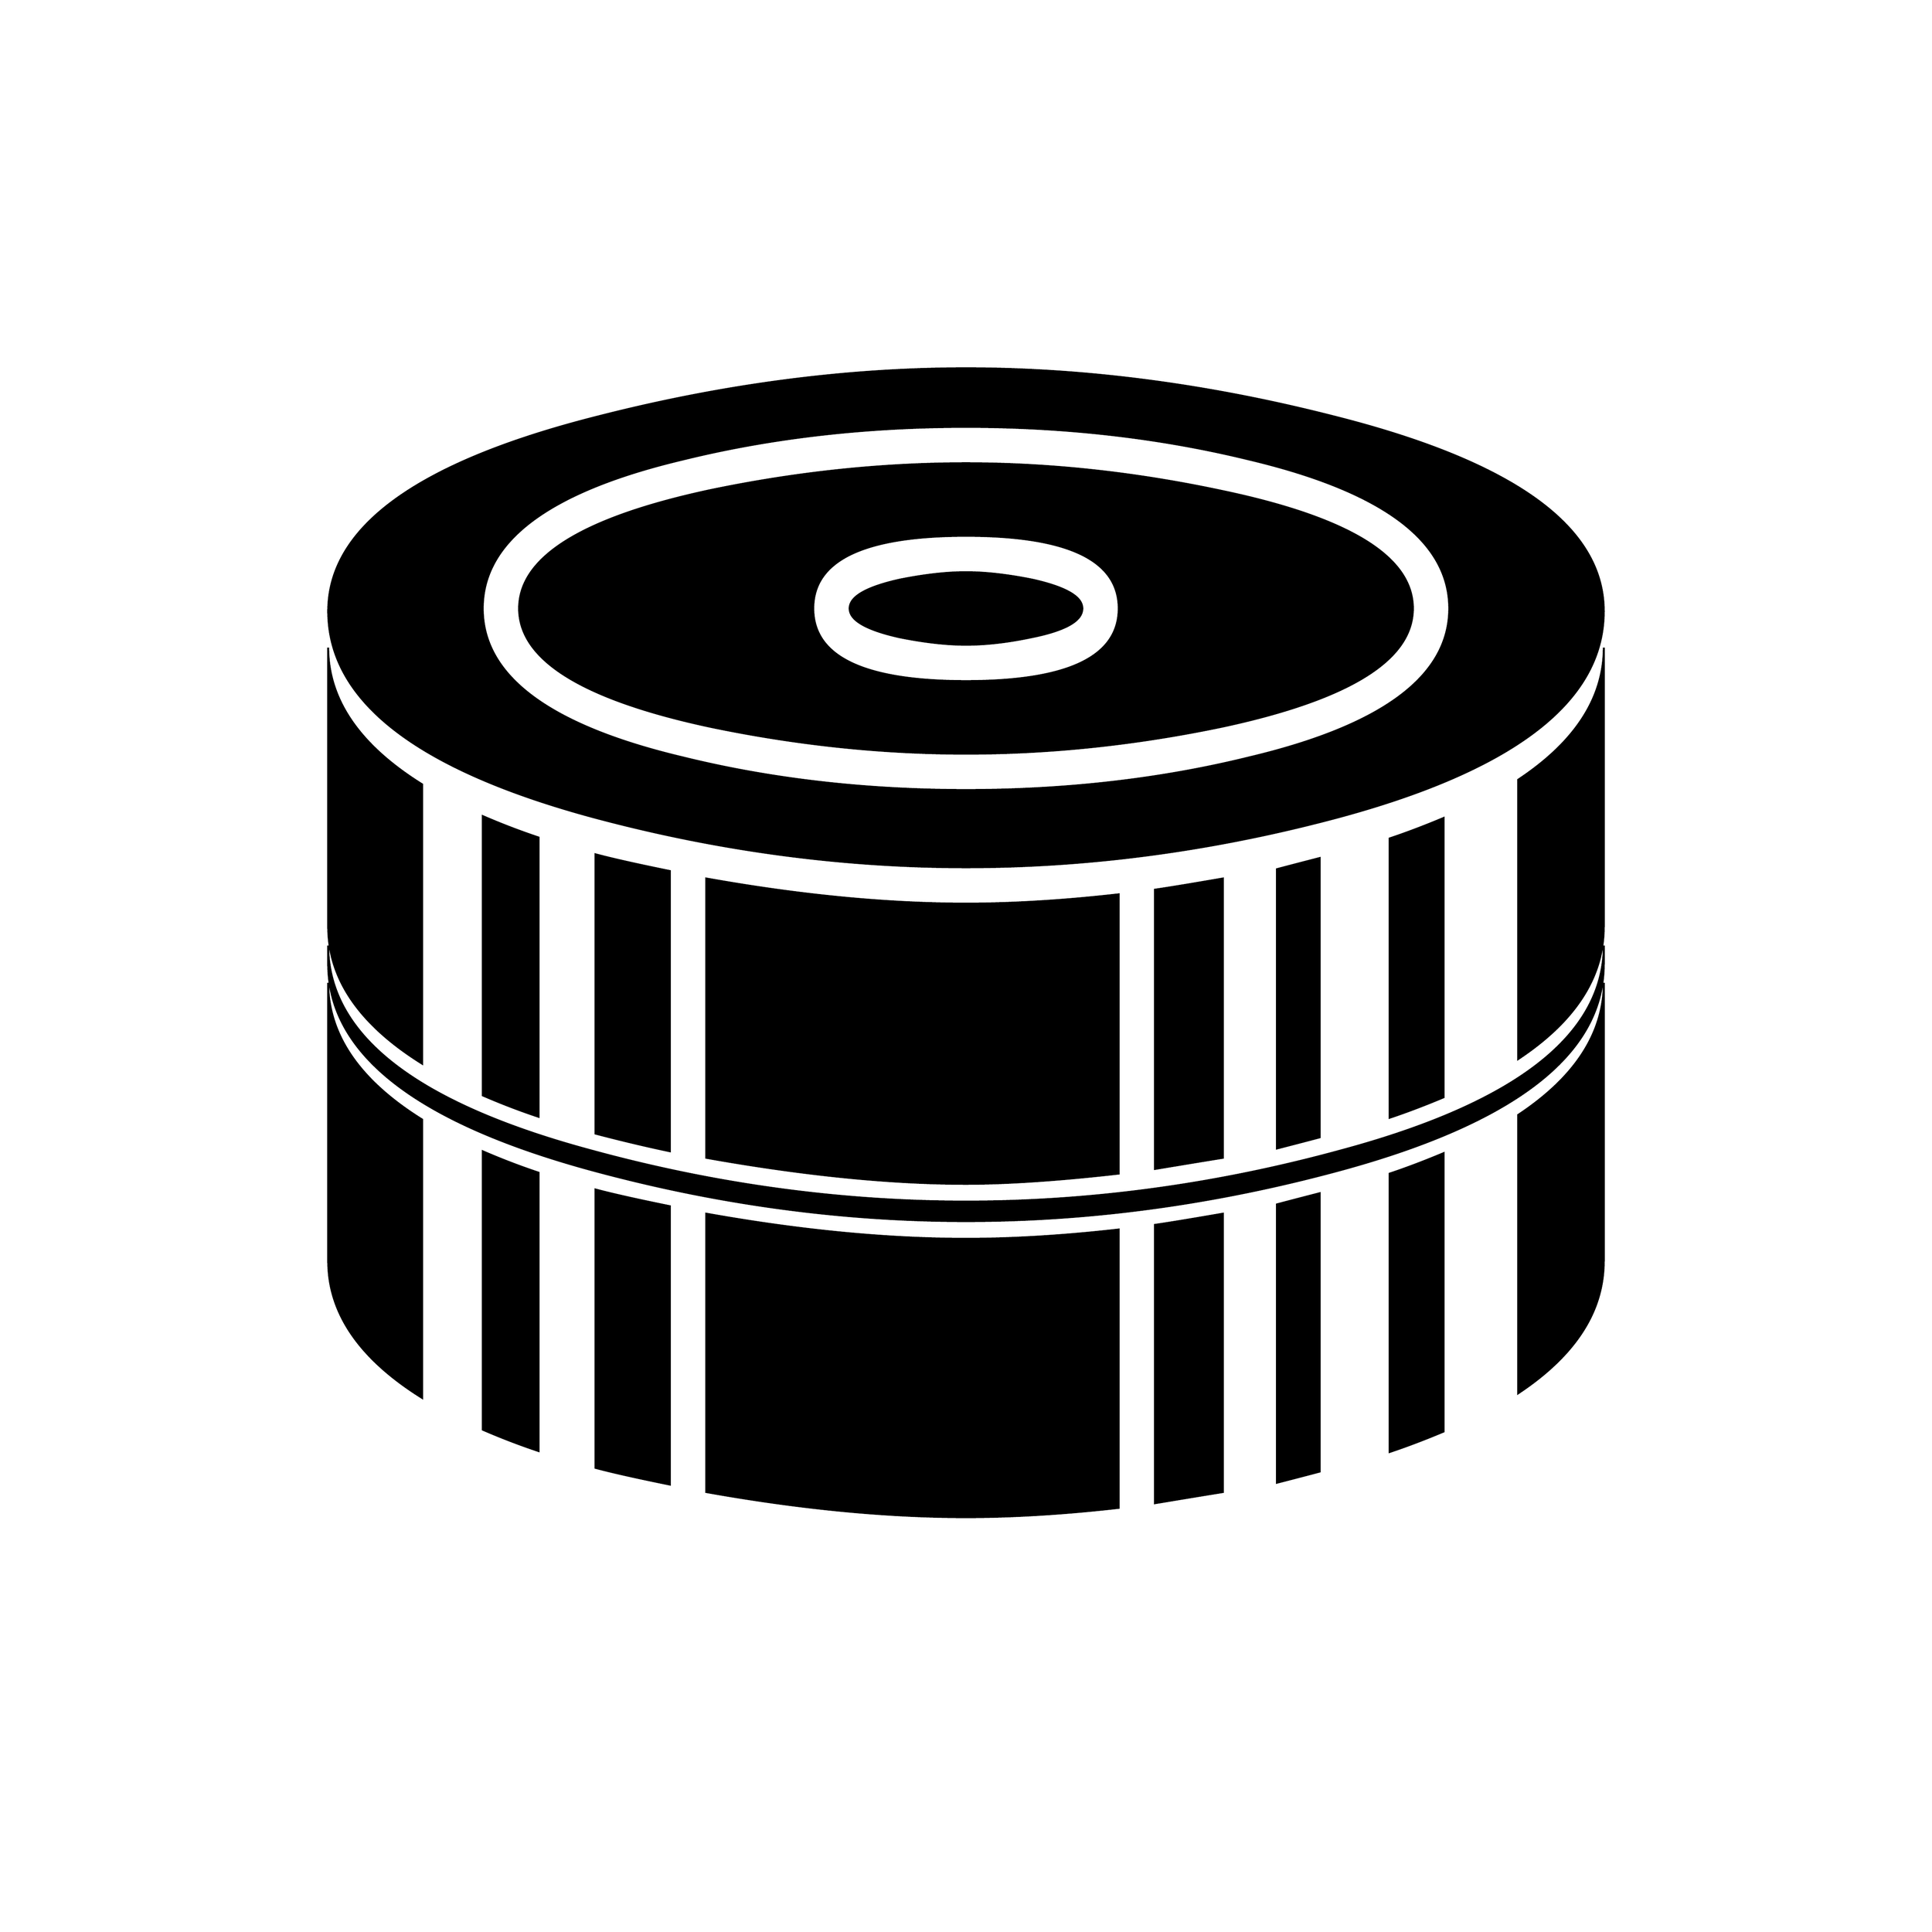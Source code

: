 


\begin{tikzpicture}[y=0.80pt, x=0.80pt, yscale=-1.0, xscale=1.0, inner sep=0pt, outer sep=0pt]
\begin{scope}[shift={(100.0,1706.0)},nonzero rule]
  \path[draw=.,fill=.,line width=1.600pt] (1709.0,-624.0) ..
    controls (1709.0,-570.0) and (1678.333,-522.667) ..
    (1617.0,-482.0) -- (1617.0,-782.0) .. controls
    (1678.333,-822.667) and (1709.0,-870.0) .. (1709.0,-924.0) --
    (1709.0,-624.0) -- cycle(1537.0,-441.0) .. controls
    (1516.333,-432.333) and (1497.0,-425.0) .. (1479.0,-419.0) --
    (1479.0,-719.0) .. controls (1497.0,-725.0) and
    (1516.333,-732.333) .. (1537.0,-741.0) -- (1537.0,-441.0) --
    cycle(1709.0,-265.0) .. controls (1709.0,-211.0) and
    (1678.333,-163.667) .. (1617.0,-123.0) -- (1617.0,-422.0) ..
    controls (1678.333,-462.667) and (1709.0,-510.0) ..
    (1709.0,-564.0) -- (1709.0,-265.0) -- cycle(1709.0,-963.0)
    .. controls (1709.0,-867.0) and (1614.333,-793.333) ..
    (1425.0,-742.0) .. controls (1291.0,-706.0) and
    (1157.333,-688.0) .. (1024.0,-688.0) .. controls
    (890.667,-688.0) and (757.0,-706.0) .. (623.0,-742.0) ..
    controls (433.667,-793.333) and (339.0,-867.0) .. (339.0,-963.0)
    .. controls (339.0,-1053.667) and (435.333,-1123.333) ..
    (628.0,-1172.0) .. controls (763.333,-1206.667) and
    (895.333,-1224.0) .. (1024.0,-1224.0) .. controls
    (1152.667,-1224.0) and (1284.667,-1206.667) .. (1420.0,-1172.0) ..
    controls (1612.667,-1123.333) and (1709.0,-1053.667) ..
    (1709.0,-963.0) -- cycle(1404.0,-398.0) .. controls
    (1394.0,-395.333) and (1378.667,-391.333) .. (1358.0,-386.0) --
    (1358.0,-686.0) .. controls (1368.0,-688.667) and
    (1383.333,-692.667) .. (1404.0,-698.0) -- (1404.0,-398.0) --
    cycle(1300.0,-376.0) .. controls (1283.333,-373.333) and
    (1259.0,-369.333) .. (1227.0,-364.0) -- (1227.0,-664.0) ..
    controls (1241.0,-666.0) and (1265.333,-670.0) ..
    (1300.0,-676.0) -- (1300.0,-376.0) -- cycle(1537.0,-82.0) ..
    controls (1516.333,-73.333) and (1497.0,-66.0) .. (1479.0,-60.0)
    -- (1479.0,-359.0) .. controls (1497.0,-365.0) and
    (1516.333,-372.333) .. (1537.0,-381.0) -- (1537.0,-82.0) --
    cycle(1404.0,-39.0) .. controls (1394.0,-36.333) and
    (1378.667,-32.333) .. (1358.0,-27.0) -- (1358.0,-326.0) ..
    controls (1368.0,-328.667) and (1383.333,-332.667) ..
    (1404.0,-338.0) -- (1404.0,-39.0) -- cycle(1709.0,-584.0) ..
    controls (1709.0,-488.0) and (1615.0,-414.333) ..
    (1427.0,-363.0) .. controls (1292.333,-326.333) and
    (1158.0,-308.0) .. (1024.0,-308.0) .. controls
    (890.0,-308.0) and (755.667,-326.333) .. (621.0,-363.0) ..
    controls (433.0,-414.333) and (339.0,-488.0) .. (339.0,-584.0)
    -- (339.0,-604.0) .. controls (339.0,-508.0) and
    (433.0,-434.667) .. (621.0,-384.0) .. controls (755.0,-347.333)
    and (889.333,-329.0) .. (1024.0,-329.0) .. controls
    (1158.667,-329.0) and (1293.0,-347.333) .. (1427.0,-384.0) ..
    controls (1615.0,-434.667) and (1709.0,-508.0) ..
    (1709.0,-604.0) -- (1709.0,-584.0) -- cycle(1188.0,-359.0)
    .. controls (1123.333,-351.667) and (1068.667,-348.0) ..
    (1024.0,-348.0) .. controls (942.667,-348.0) and
    (849.667,-357.333) .. (745.0,-376.0) -- (745.0,-676.0) ..
    controls (845.667,-658.0) and (938.667,-649.0) ..
    (1024.0,-649.0) .. controls (1074.667,-649.0) and
    (1129.333,-652.333) .. (1188.0,-659.0) -- (1188.0,-359.0) --
    cycle(1300.0,-17.0) .. controls (1283.333,-14.333) and
    (1259.0,-10.333) .. (1227.0,-5.0) -- (1227.0,-304.0) ..
    controls (1241.0,-306.0) and (1265.333,-310.0) ..
    (1300.0,-316.0) -- (1300.0,-17.0) -- cycle(706.0,-383.0) ..
    controls (680.667,-388.333) and (654.0,-394.667) .. (626.0,-402.0)
    -- (626.0,-702.0) .. controls (643.333,-697.333) and
    (670.0,-691.333) .. (706.0,-684.0) -- (706.0,-383.0) --
    cycle(1188.0,0.0) .. controls (1129.333,6.667) and (1074.667,10.0)
    .. (1024.0,10.0) .. controls (938.667,10.0) and (845.667,1.0) ..
    (745.0,-17.0) -- (745.0,-316.0) .. controls (845.667,-298.0)
    and (938.667,-289.0) .. (1024.0,-289.0) .. controls
    (1074.667,-289.0) and (1129.333,-292.333) .. (1188.0,-299.0) --
    (1188.0,0.0) -- cycle(565.0,-420.0) .. controls
    (545.0,-426.667) and (525.0,-434.333) .. (505.0,-443.0) --
    (505.0,-743.0) .. controls (525.0,-734.333) and (545.0,-726.667)
    .. (565.0,-720.0) -- (565.0,-420.0) -- cycle(440.0,-477.0)
    .. controls (372.667,-519.0) and (339.0,-568.0) ..
    (339.0,-624.0) -- (339.0,-924.0) .. controls (339.0,-868.0)
    and (372.667,-819.0) .. (440.0,-777.0) -- (440.0,-477.0) --
    cycle(706.0,-25.0) .. controls (670.0,-32.333) and
    (643.333,-38.333) .. (626.0,-43.0) -- (626.0,-342.0) .. controls
    (643.333,-337.333) and (670.0,-331.333) .. (706.0,-324.0) --
    (706.0,-25.0) -- cycle(565.0,-61.0) .. controls
    (545.0,-67.667) and (525.0,-75.333) .. (505.0,-84.0) --
    (505.0,-383.0) .. controls (525.0,-374.333) and (545.0,-366.667)
    .. (565.0,-360.0) -- (565.0,-61.0) -- cycle(440.0,-118.0) ..
    controls (372.667,-160.0) and (339.0,-209.0) .. (339.0,-265.0)
    -- (339.0,-564.0) .. controls (339.0,-508.0) and
    (372.667,-459.0) .. (440.0,-417.0) -- (440.0,-118.0) --
    cycle(1543.0,-966.0) .. controls (1543.0,-1038.667) and
    (1471.333,-1092.0) .. (1328.0,-1126.0) .. controls
    (1232.667,-1149.333) and (1131.333,-1161.0) .. (1024.0,-1161.0) ..
    controls (916.0,-1161.0) and (814.667,-1149.333) ..
    (720.0,-1126.0) .. controls (576.667,-1092.0) and
    (505.0,-1038.667) .. (505.0,-966.0) .. controls (505.0,-893.333)
    and (576.667,-840.0) .. (720.0,-806.0) .. controls
    (814.667,-782.667) and (916.0,-771.0) .. (1024.0,-771.0) ..
    controls (1132.0,-771.0) and (1233.333,-782.667) ..
    (1328.0,-806.0) .. controls (1471.333,-840.0) and
    (1543.0,-893.333) .. (1543.0,-966.0) -- cycle(1504.0,-966.0)
    .. controls (1504.0,-910.667) and (1435.667,-868.333) ..
    (1299.0,-839.0) .. controls (1206.333,-819.667) and
    (1114.667,-810.0) .. (1024.0,-810.0) .. controls
    (933.333,-810.0) and (841.667,-819.667) .. (749.0,-839.0) ..
    controls (612.333,-868.333) and (544.0,-910.667) .. (544.0,-966.0)
    .. controls (544.0,-1021.333) and (612.333,-1063.667) ..
    (749.0,-1093.0) .. controls (841.667,-1112.333) and
    (933.333,-1122.0) .. (1024.0,-1122.0) .. controls
    (1114.667,-1122.0) and (1206.667,-1112.0) .. (1300.0,-1092.0) ..
    controls (1436.0,-1063.333) and (1504.0,-1021.333) ..
    (1504.0,-966.0) -- cycle(1188.0,-966.0) .. controls
    (1188.0,-1018.0) and (1133.333,-1044.0) .. (1024.0,-1044.0) ..
    controls (914.667,-1044.0) and (860.0,-1018.0) ..
    (860.0,-966.0) .. controls (860.0,-914.0) and (914.667,-888.0)
    .. (1024.0,-888.0) .. controls (1133.333,-888.0) and
    (1188.0,-914.0) .. (1188.0,-966.0) -- cycle(1149.0,-966.0)
    .. controls (1149.0,-952.667) and (1130.667,-942.333) ..
    (1094.0,-935.0) .. controls (1068.667,-929.667) and
    (1045.333,-927.0) .. (1024.0,-927.0) .. controls
    (1003.333,-927.0) and (979.667,-929.667) .. (953.0,-935.0) ..
    controls (917.0,-943.0) and (899.0,-953.333) .. (899.0,-966.0)
    .. controls (899.0,-978.667) and (917.0,-989.0) ..
    (953.0,-997.0) .. controls (979.667,-1002.333) and
    (1003.333,-1005.0) .. (1024.0,-1005.0) .. controls
    (1044.667,-1005.0) and (1068.333,-1002.333) .. (1095.0,-997.0) ..
    controls (1131.0,-989.0) and (1149.0,-978.667) ..
    (1149.0,-966.0) -- cycle(2048.0,-1606.0) -- (2048.0,-1606.0)
    -- cycle(0.0,-1606.0) -- (0.0,-1606.0) --
    cycle(2048.0,442.0) -- (2048.0,442.0) -- cycle(0.0,442.0) --
    (0.0,442.0) -- cycle;
\end{scope}

\end{tikzpicture}

